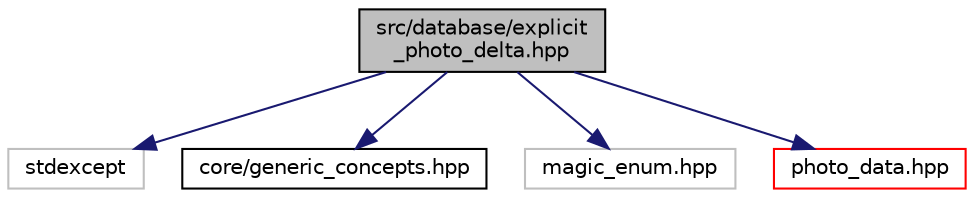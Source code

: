 digraph "src/database/explicit_photo_delta.hpp"
{
 // LATEX_PDF_SIZE
  edge [fontname="Helvetica",fontsize="10",labelfontname="Helvetica",labelfontsize="10"];
  node [fontname="Helvetica",fontsize="10",shape=record];
  Node1 [label="src/database/explicit\l_photo_delta.hpp",height=0.2,width=0.4,color="black", fillcolor="grey75", style="filled", fontcolor="black",tooltip=" "];
  Node1 -> Node2 [color="midnightblue",fontsize="10",style="solid",fontname="Helvetica"];
  Node2 [label="stdexcept",height=0.2,width=0.4,color="grey75", fillcolor="white", style="filled",tooltip=" "];
  Node1 -> Node3 [color="midnightblue",fontsize="10",style="solid",fontname="Helvetica"];
  Node3 [label="core/generic_concepts.hpp",height=0.2,width=0.4,color="black", fillcolor="white", style="filled",URL="$generic__concepts_8hpp.html",tooltip=" "];
  Node1 -> Node4 [color="midnightblue",fontsize="10",style="solid",fontname="Helvetica"];
  Node4 [label="magic_enum.hpp",height=0.2,width=0.4,color="grey75", fillcolor="white", style="filled",tooltip=" "];
  Node1 -> Node5 [color="midnightblue",fontsize="10",style="solid",fontname="Helvetica"];
  Node5 [label="photo_data.hpp",height=0.2,width=0.4,color="red", fillcolor="white", style="filled",URL="$photo__data_8hpp.html",tooltip=" "];
}
